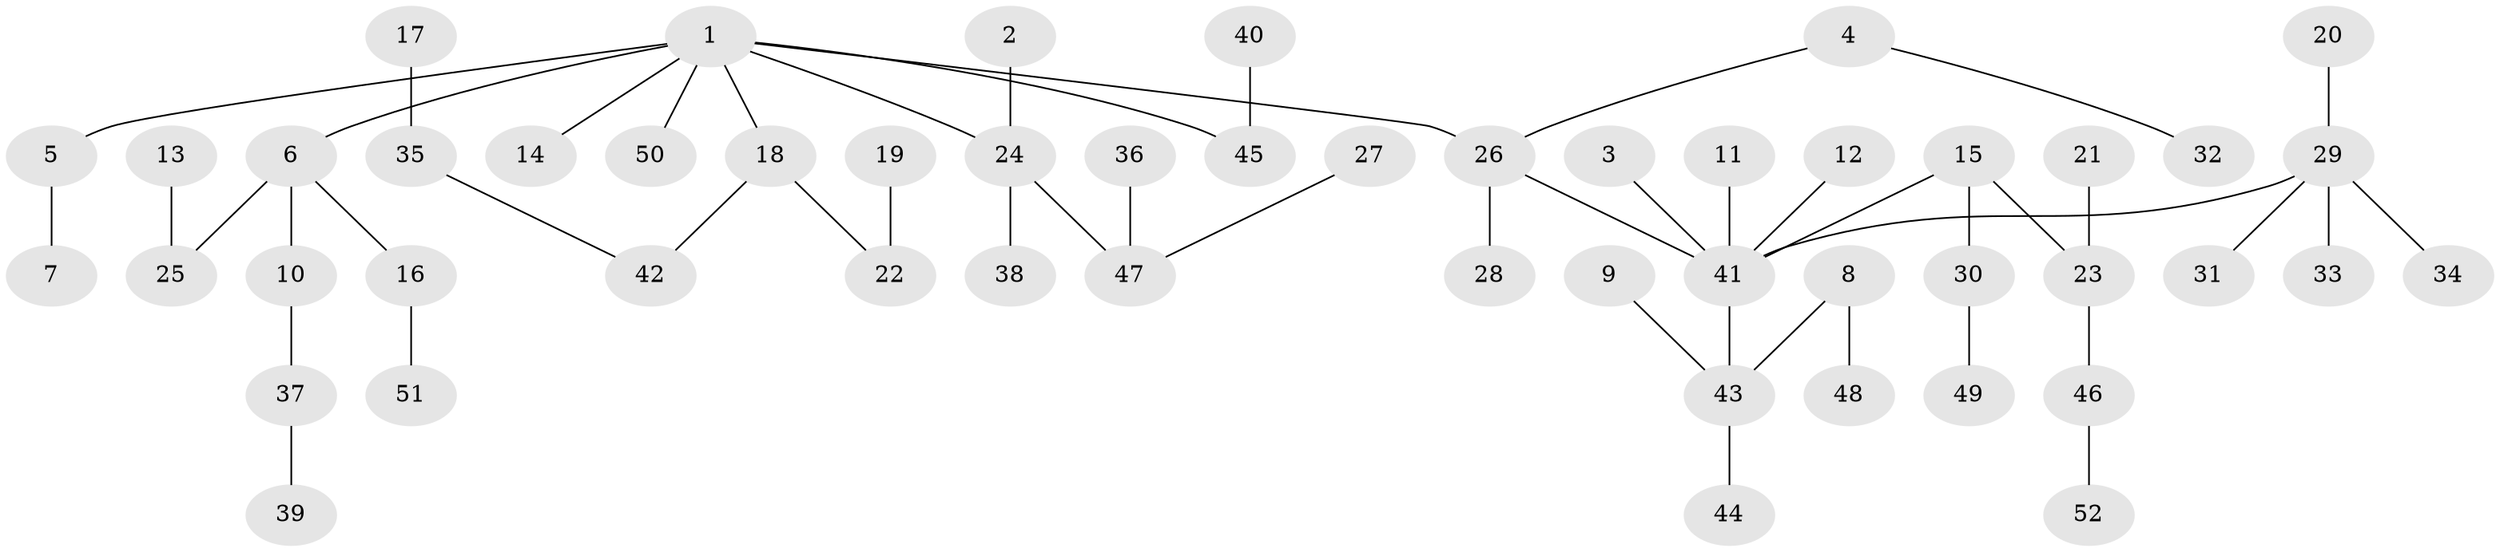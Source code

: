 // original degree distribution, {1: 0.5145631067961165, 6: 0.02912621359223301, 4: 0.07766990291262135, 5: 0.02912621359223301, 2: 0.21359223300970873, 3: 0.13592233009708737}
// Generated by graph-tools (version 1.1) at 2025/26/03/09/25 03:26:23]
// undirected, 52 vertices, 51 edges
graph export_dot {
graph [start="1"]
  node [color=gray90,style=filled];
  1;
  2;
  3;
  4;
  5;
  6;
  7;
  8;
  9;
  10;
  11;
  12;
  13;
  14;
  15;
  16;
  17;
  18;
  19;
  20;
  21;
  22;
  23;
  24;
  25;
  26;
  27;
  28;
  29;
  30;
  31;
  32;
  33;
  34;
  35;
  36;
  37;
  38;
  39;
  40;
  41;
  42;
  43;
  44;
  45;
  46;
  47;
  48;
  49;
  50;
  51;
  52;
  1 -- 5 [weight=1.0];
  1 -- 6 [weight=1.0];
  1 -- 14 [weight=1.0];
  1 -- 18 [weight=1.0];
  1 -- 24 [weight=1.0];
  1 -- 26 [weight=1.0];
  1 -- 45 [weight=1.0];
  1 -- 50 [weight=1.0];
  2 -- 24 [weight=1.0];
  3 -- 41 [weight=1.0];
  4 -- 26 [weight=1.0];
  4 -- 32 [weight=1.0];
  5 -- 7 [weight=1.0];
  6 -- 10 [weight=1.0];
  6 -- 16 [weight=1.0];
  6 -- 25 [weight=1.0];
  8 -- 43 [weight=1.0];
  8 -- 48 [weight=1.0];
  9 -- 43 [weight=1.0];
  10 -- 37 [weight=1.0];
  11 -- 41 [weight=1.0];
  12 -- 41 [weight=1.0];
  13 -- 25 [weight=1.0];
  15 -- 23 [weight=1.0];
  15 -- 30 [weight=1.0];
  15 -- 41 [weight=1.0];
  16 -- 51 [weight=1.0];
  17 -- 35 [weight=1.0];
  18 -- 22 [weight=1.0];
  18 -- 42 [weight=1.0];
  19 -- 22 [weight=1.0];
  20 -- 29 [weight=1.0];
  21 -- 23 [weight=1.0];
  23 -- 46 [weight=1.0];
  24 -- 38 [weight=1.0];
  24 -- 47 [weight=1.0];
  26 -- 28 [weight=1.0];
  26 -- 41 [weight=1.0];
  27 -- 47 [weight=1.0];
  29 -- 31 [weight=1.0];
  29 -- 33 [weight=1.0];
  29 -- 34 [weight=1.0];
  29 -- 41 [weight=1.0];
  30 -- 49 [weight=1.0];
  35 -- 42 [weight=1.0];
  36 -- 47 [weight=1.0];
  37 -- 39 [weight=1.0];
  40 -- 45 [weight=1.0];
  41 -- 43 [weight=1.0];
  43 -- 44 [weight=1.0];
  46 -- 52 [weight=1.0];
}
